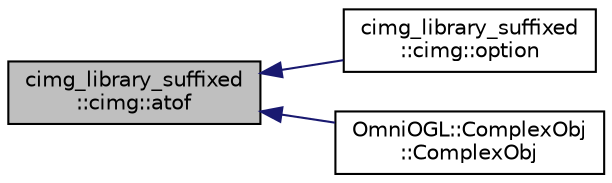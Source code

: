 digraph "cimg_library_suffixed::cimg::atof"
{
  edge [fontname="Helvetica",fontsize="10",labelfontname="Helvetica",labelfontsize="10"];
  node [fontname="Helvetica",fontsize="10",shape=record];
  rankdir="LR";
  Node1 [label="cimg_library_suffixed\l::cimg::atof",height=0.2,width=0.4,color="black", fillcolor="grey75", style="filled" fontcolor="black"];
  Node1 -> Node2 [dir="back",color="midnightblue",fontsize="10",style="solid",fontname="Helvetica"];
  Node2 [label="cimg_library_suffixed\l::cimg::option",height=0.2,width=0.4,color="black", fillcolor="white", style="filled",URL="$namespacecimg__library__suffixed_1_1cimg.html#a12b6391098c368ed6f7c833e8dd3c1d9"];
  Node1 -> Node3 [dir="back",color="midnightblue",fontsize="10",style="solid",fontname="Helvetica"];
  Node3 [label="OmniOGL::ComplexObj\l::ComplexObj",height=0.2,width=0.4,color="black", fillcolor="white", style="filled",URL="$class_omni_o_g_l_1_1_complex_obj.html#a8db4e061601d8b3dc12fe8116bd65a1d"];
}

